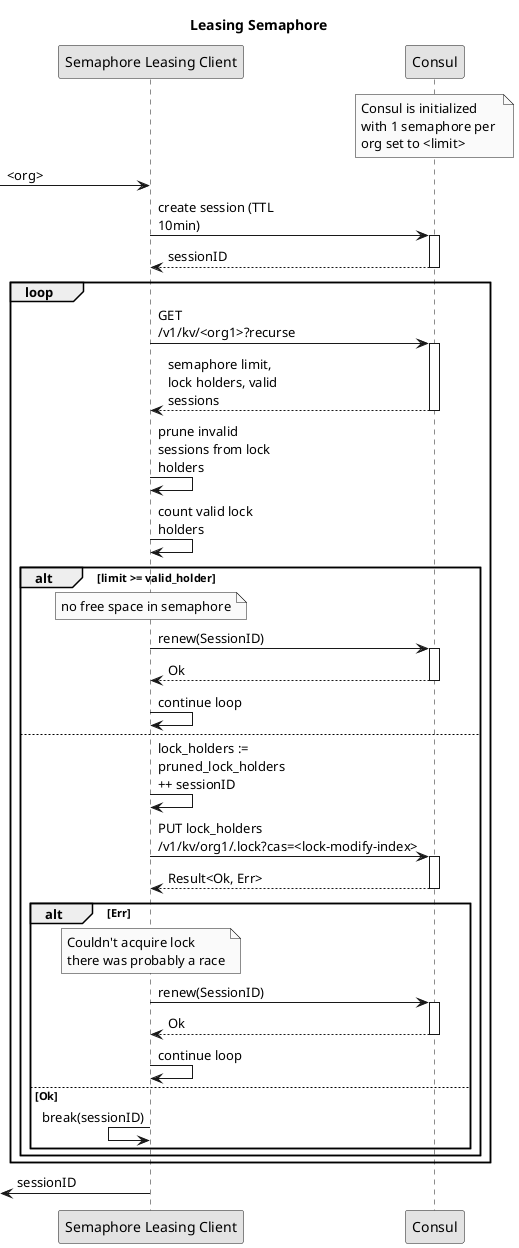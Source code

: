 @startuml
skinparam Monochrome true
skinparam Shadowing false
skinparam MaxMessageSize 120
skinparam MaxAsciiMessageLength 10

participant "Semaphore Leasing Client" as cli
participant "Consul" as cons
title Leasing Semaphore
note over cons
Consul is initialized
with 1 semaphore per 
org set to <limit>
end note
->cli: <org>
cli->cons++: create session (TTL 10min)
return sessionID
loop
    cli->cons++: GET /v1/kv/<org1>?recurse
    return semaphore limit, lock holders, valid sessions
    cli->cli: prune invalid sessions from lock holders
    cli->cli: count valid lock holders
    alt limit >= valid_holder
        note over cli: no free space in semaphore
        cli->cons++: renew(SessionID)
        return Ok
        cli->cli: continue loop
    else
        cli->cli: lock_holders := pruned_lock_holders\t++ sessionID
        cli->cons++: PUT lock_holders /v1/kv/org1/.lock?cas=<lock-modify-index>
        return Result<Ok, Err>
        alt Err
            note over cli
            Couldn't acquire lock
            there was probably a race
            end note
            cli->cons++: renew(SessionID)
            return Ok
            cli->cli: continue loop
        else Ok
            cli<-cli: break(sessionID)
        end   
    end
end
<-cli: sessionID

@enduml